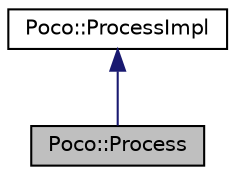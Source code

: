 digraph "Poco::Process"
{
 // LATEX_PDF_SIZE
  edge [fontname="Helvetica",fontsize="10",labelfontname="Helvetica",labelfontsize="10"];
  node [fontname="Helvetica",fontsize="10",shape=record];
  Node1 [label="Poco::Process",height=0.2,width=0.4,color="black", fillcolor="grey75", style="filled", fontcolor="black",tooltip="This class provides methods for working with processes."];
  Node2 -> Node1 [dir="back",color="midnightblue",fontsize="10",style="solid",fontname="Helvetica"];
  Node2 [label="Poco::ProcessImpl",height=0.2,width=0.4,color="black", fillcolor="white", style="filled",URL="$classPoco_1_1ProcessImpl.html",tooltip=" "];
}

